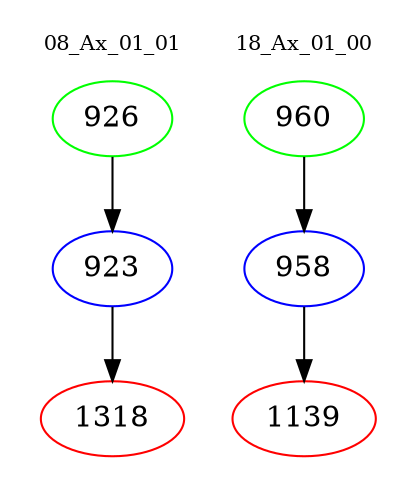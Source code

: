 digraph{
subgraph cluster_0 {
color = white
label = "08_Ax_01_01";
fontsize=10;
T0_926 [label="926", color="green"]
T0_926 -> T0_923 [color="black"]
T0_923 [label="923", color="blue"]
T0_923 -> T0_1318 [color="black"]
T0_1318 [label="1318", color="red"]
}
subgraph cluster_1 {
color = white
label = "18_Ax_01_00";
fontsize=10;
T1_960 [label="960", color="green"]
T1_960 -> T1_958 [color="black"]
T1_958 [label="958", color="blue"]
T1_958 -> T1_1139 [color="black"]
T1_1139 [label="1139", color="red"]
}
}
